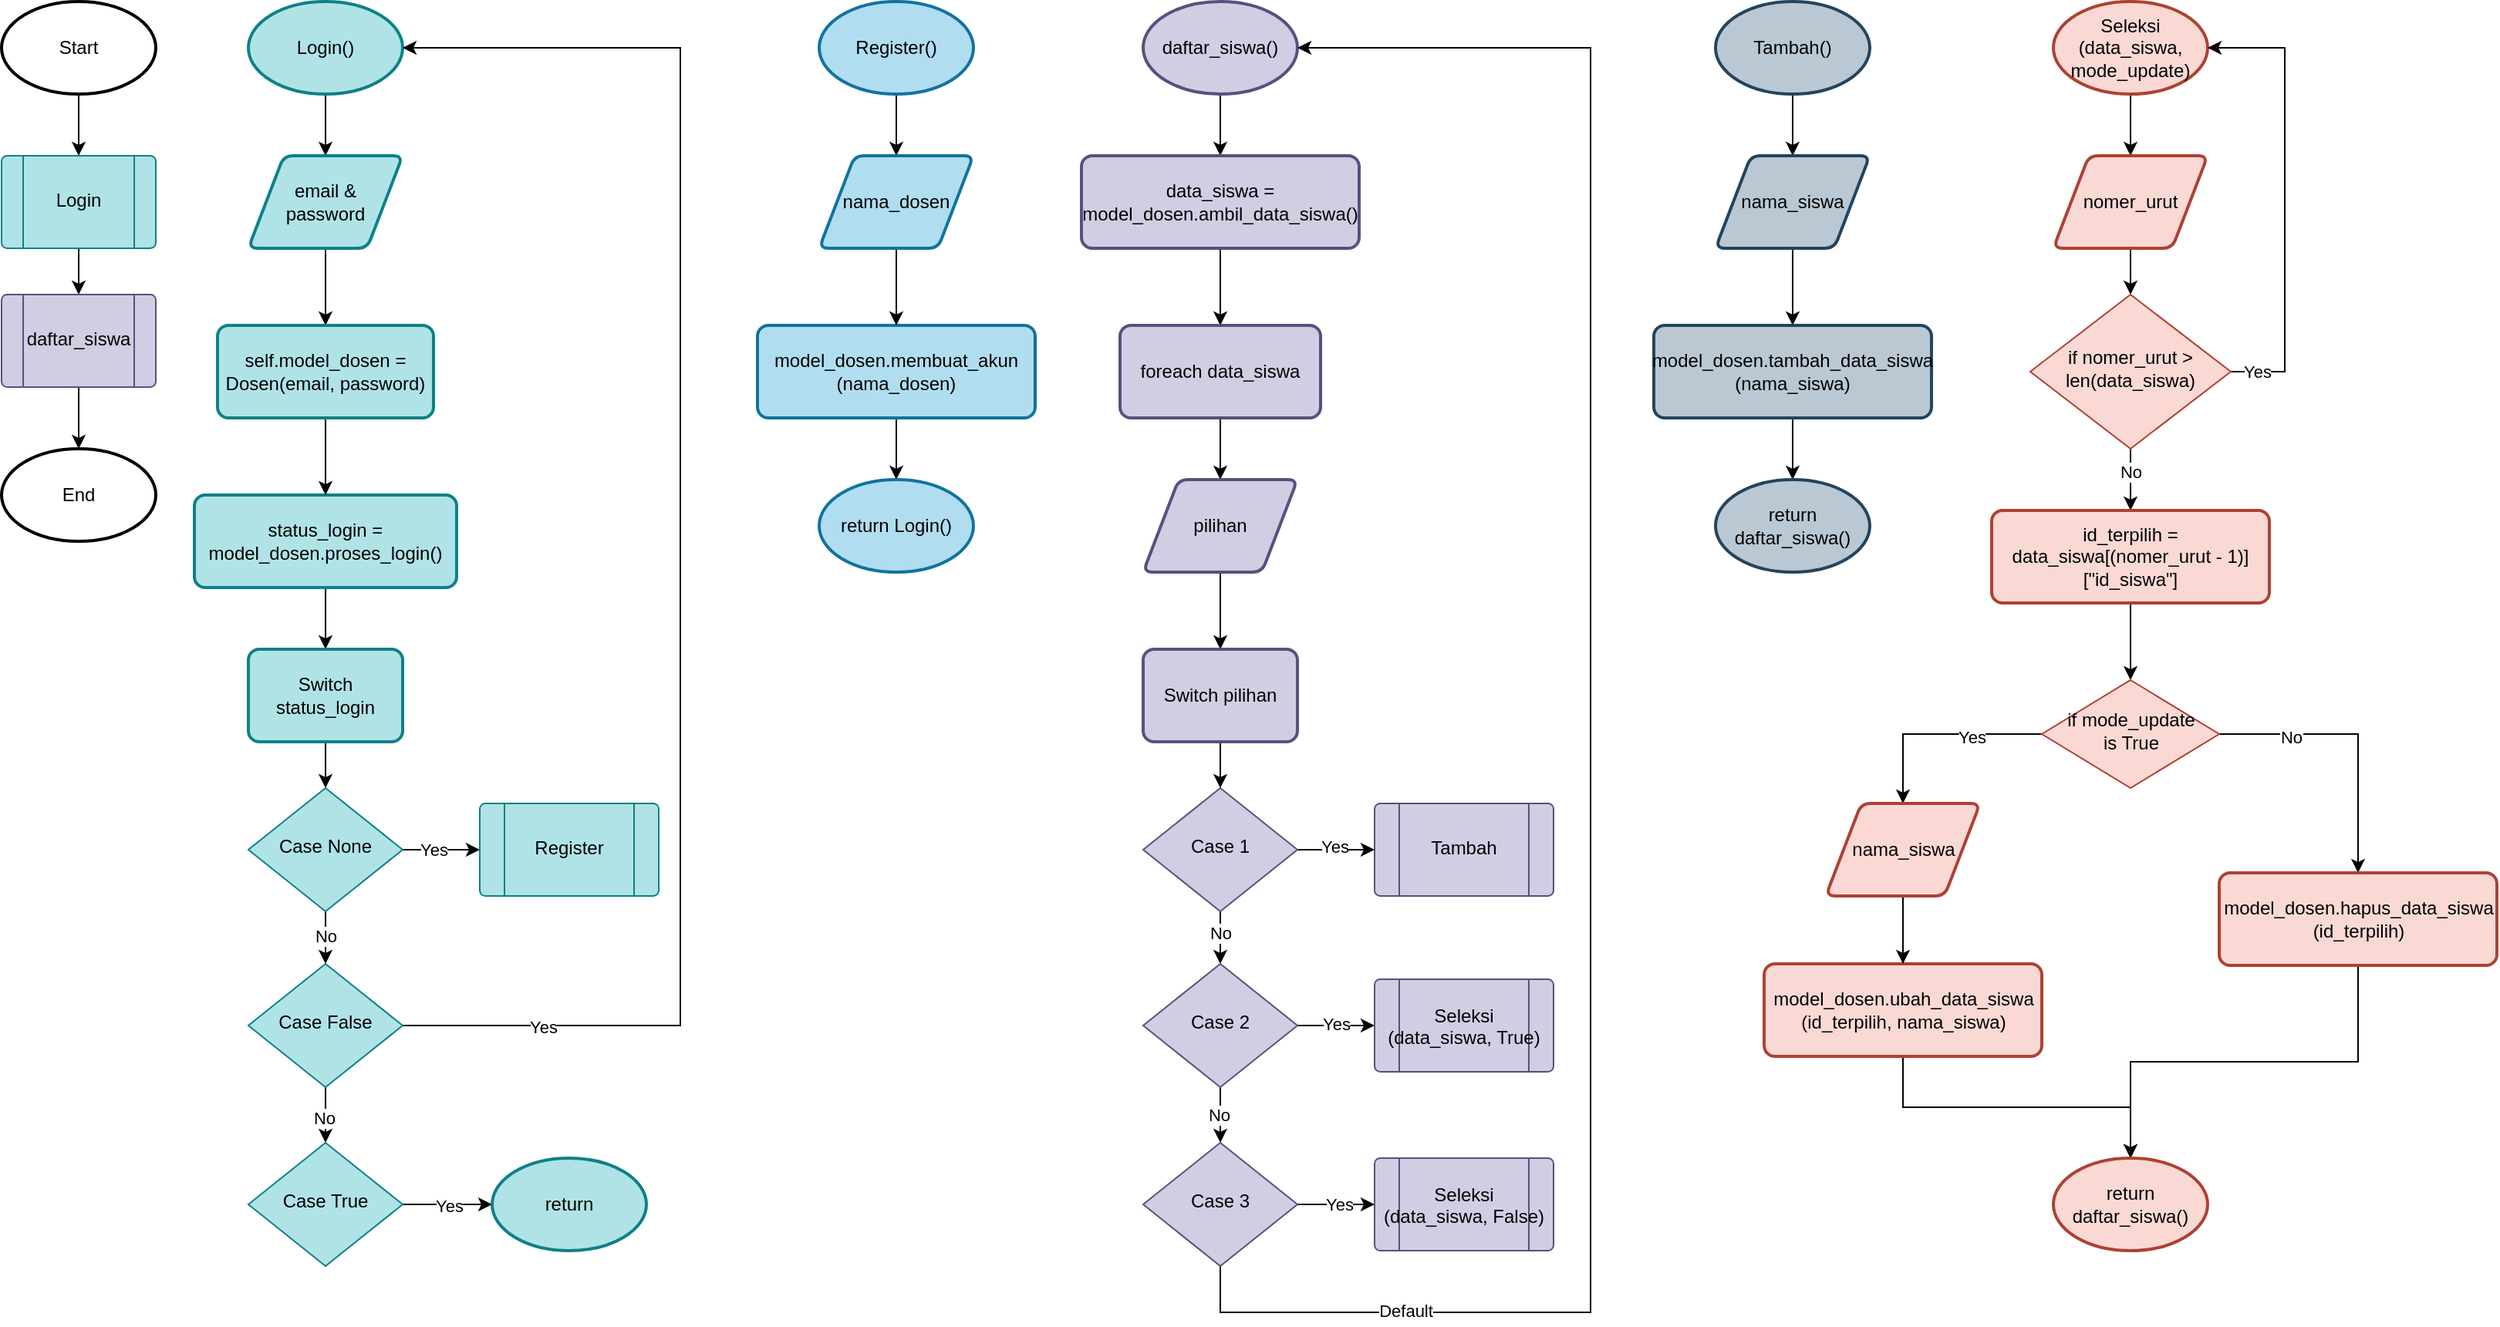 <mxfile version="24.2.7" type="device">
  <diagram id="C5RBs43oDa-KdzZeNtuy" name="Page-1">
    <mxGraphModel dx="1467" dy="898" grid="1" gridSize="10" guides="1" tooltips="1" connect="1" arrows="1" fold="1" page="1" pageScale="1" pageWidth="827" pageHeight="1169" math="0" shadow="0">
      <root>
        <mxCell id="WIyWlLk6GJQsqaUBKTNV-0" />
        <mxCell id="WIyWlLk6GJQsqaUBKTNV-1" parent="WIyWlLk6GJQsqaUBKTNV-0" />
        <mxCell id="l5p4byjVXo3E2C04ONsa-12" value="" style="edgeStyle=orthogonalEdgeStyle;rounded=0;orthogonalLoop=1;jettySize=auto;html=1;" edge="1" parent="WIyWlLk6GJQsqaUBKTNV-1" source="WIyWlLk6GJQsqaUBKTNV-6" target="l5p4byjVXo3E2C04ONsa-9">
          <mxGeometry relative="1" as="geometry" />
        </mxCell>
        <mxCell id="l5p4byjVXo3E2C04ONsa-42" value="No" style="edgeLabel;html=1;align=center;verticalAlign=middle;resizable=0;points=[];" vertex="1" connectable="0" parent="l5p4byjVXo3E2C04ONsa-12">
          <mxGeometry x="0.205" relative="1" as="geometry">
            <mxPoint as="offset" />
          </mxGeometry>
        </mxCell>
        <mxCell id="l5p4byjVXo3E2C04ONsa-21" value="" style="edgeStyle=orthogonalEdgeStyle;rounded=0;orthogonalLoop=1;jettySize=auto;html=1;" edge="1" parent="WIyWlLk6GJQsqaUBKTNV-1" source="WIyWlLk6GJQsqaUBKTNV-6" target="l5p4byjVXo3E2C04ONsa-20">
          <mxGeometry relative="1" as="geometry" />
        </mxCell>
        <mxCell id="l5p4byjVXo3E2C04ONsa-39" value="Yes" style="edgeLabel;html=1;align=center;verticalAlign=middle;resizable=0;points=[];" vertex="1" connectable="0" parent="l5p4byjVXo3E2C04ONsa-21">
          <mxGeometry x="-0.46" relative="1" as="geometry">
            <mxPoint x="6" as="offset" />
          </mxGeometry>
        </mxCell>
        <mxCell id="WIyWlLk6GJQsqaUBKTNV-6" value="Case None" style="rhombus;whiteSpace=wrap;html=1;shadow=0;fontFamily=Helvetica;fontSize=12;align=center;strokeWidth=1;spacing=6;spacingTop=-4;fillColor=#b0e3e6;strokeColor=#0e8088;" parent="WIyWlLk6GJQsqaUBKTNV-1" vertex="1">
          <mxGeometry x="180" y="530" width="100" height="80" as="geometry" />
        </mxCell>
        <mxCell id="l5p4byjVXo3E2C04ONsa-17" value="" style="edgeStyle=orthogonalEdgeStyle;rounded=0;orthogonalLoop=1;jettySize=auto;html=1;" edge="1" parent="WIyWlLk6GJQsqaUBKTNV-1" source="l5p4byjVXo3E2C04ONsa-2" target="l5p4byjVXo3E2C04ONsa-3">
          <mxGeometry relative="1" as="geometry" />
        </mxCell>
        <mxCell id="l5p4byjVXo3E2C04ONsa-2" value="Start" style="strokeWidth=2;html=1;shape=mxgraph.flowchart.start_1;whiteSpace=wrap;" vertex="1" parent="WIyWlLk6GJQsqaUBKTNV-1">
          <mxGeometry x="20" y="20" width="100" height="60" as="geometry" />
        </mxCell>
        <mxCell id="l5p4byjVXo3E2C04ONsa-37" value="" style="edgeStyle=orthogonalEdgeStyle;rounded=0;orthogonalLoop=1;jettySize=auto;html=1;" edge="1" parent="WIyWlLk6GJQsqaUBKTNV-1" source="l5p4byjVXo3E2C04ONsa-3" target="l5p4byjVXo3E2C04ONsa-36">
          <mxGeometry relative="1" as="geometry" />
        </mxCell>
        <mxCell id="l5p4byjVXo3E2C04ONsa-3" value="Login" style="verticalLabelPosition=bottom;verticalAlign=top;html=1;shape=process;whiteSpace=wrap;rounded=1;size=0.14;arcSize=6;spacingTop=-45;fillColor=#b0e3e6;strokeColor=#0e8088;" vertex="1" parent="WIyWlLk6GJQsqaUBKTNV-1">
          <mxGeometry x="20" y="120" width="100" height="60" as="geometry" />
        </mxCell>
        <mxCell id="l5p4byjVXo3E2C04ONsa-14" value="" style="edgeStyle=orthogonalEdgeStyle;rounded=0;orthogonalLoop=1;jettySize=auto;html=1;" edge="1" parent="WIyWlLk6GJQsqaUBKTNV-1" source="l5p4byjVXo3E2C04ONsa-4" target="l5p4byjVXo3E2C04ONsa-5">
          <mxGeometry relative="1" as="geometry" />
        </mxCell>
        <mxCell id="l5p4byjVXo3E2C04ONsa-4" value="Login()" style="strokeWidth=2;html=1;shape=mxgraph.flowchart.start_1;whiteSpace=wrap;fillColor=#b0e3e6;strokeColor=#0e8088;" vertex="1" parent="WIyWlLk6GJQsqaUBKTNV-1">
          <mxGeometry x="180" y="20" width="100" height="60" as="geometry" />
        </mxCell>
        <mxCell id="l5p4byjVXo3E2C04ONsa-27" value="" style="edgeStyle=orthogonalEdgeStyle;rounded=0;orthogonalLoop=1;jettySize=auto;html=1;" edge="1" parent="WIyWlLk6GJQsqaUBKTNV-1" source="l5p4byjVXo3E2C04ONsa-5" target="l5p4byjVXo3E2C04ONsa-26">
          <mxGeometry relative="1" as="geometry" />
        </mxCell>
        <mxCell id="l5p4byjVXo3E2C04ONsa-5" value="email &amp;amp;&lt;br&gt;password" style="shape=parallelogram;html=1;strokeWidth=2;perimeter=parallelogramPerimeter;whiteSpace=wrap;rounded=1;arcSize=12;size=0.23;fillColor=#b0e3e6;strokeColor=#0e8088;" vertex="1" parent="WIyWlLk6GJQsqaUBKTNV-1">
          <mxGeometry x="180" y="120" width="100" height="60" as="geometry" />
        </mxCell>
        <mxCell id="l5p4byjVXo3E2C04ONsa-16" value="" style="edgeStyle=orthogonalEdgeStyle;rounded=0;orthogonalLoop=1;jettySize=auto;html=1;" edge="1" parent="WIyWlLk6GJQsqaUBKTNV-1" source="l5p4byjVXo3E2C04ONsa-6" target="l5p4byjVXo3E2C04ONsa-7">
          <mxGeometry relative="1" as="geometry" />
        </mxCell>
        <mxCell id="l5p4byjVXo3E2C04ONsa-6" value="status_login = model_dosen.proses_login()" style="rounded=1;whiteSpace=wrap;html=1;absoluteArcSize=1;arcSize=14;strokeWidth=2;fillColor=#b0e3e6;strokeColor=#0e8088;" vertex="1" parent="WIyWlLk6GJQsqaUBKTNV-1">
          <mxGeometry x="145" y="340" width="170" height="60" as="geometry" />
        </mxCell>
        <mxCell id="l5p4byjVXo3E2C04ONsa-11" value="" style="edgeStyle=orthogonalEdgeStyle;rounded=0;orthogonalLoop=1;jettySize=auto;html=1;" edge="1" parent="WIyWlLk6GJQsqaUBKTNV-1" source="l5p4byjVXo3E2C04ONsa-7" target="WIyWlLk6GJQsqaUBKTNV-6">
          <mxGeometry relative="1" as="geometry" />
        </mxCell>
        <mxCell id="l5p4byjVXo3E2C04ONsa-7" value="Switch status_login" style="rounded=1;whiteSpace=wrap;html=1;absoluteArcSize=1;arcSize=14;strokeWidth=2;fillColor=#b0e3e6;strokeColor=#0e8088;" vertex="1" parent="WIyWlLk6GJQsqaUBKTNV-1">
          <mxGeometry x="180" y="440" width="100" height="60" as="geometry" />
        </mxCell>
        <mxCell id="l5p4byjVXo3E2C04ONsa-13" value="" style="edgeStyle=orthogonalEdgeStyle;rounded=0;orthogonalLoop=1;jettySize=auto;html=1;" edge="1" parent="WIyWlLk6GJQsqaUBKTNV-1" source="l5p4byjVXo3E2C04ONsa-9" target="l5p4byjVXo3E2C04ONsa-10">
          <mxGeometry relative="1" as="geometry" />
        </mxCell>
        <mxCell id="l5p4byjVXo3E2C04ONsa-43" value="No" style="edgeLabel;html=1;align=center;verticalAlign=middle;resizable=0;points=[];" vertex="1" connectable="0" parent="l5p4byjVXo3E2C04ONsa-13">
          <mxGeometry x="-0.106" y="-1" relative="1" as="geometry">
            <mxPoint as="offset" />
          </mxGeometry>
        </mxCell>
        <mxCell id="l5p4byjVXo3E2C04ONsa-22" style="edgeStyle=orthogonalEdgeStyle;rounded=0;orthogonalLoop=1;jettySize=auto;html=1;" edge="1" parent="WIyWlLk6GJQsqaUBKTNV-1" source="l5p4byjVXo3E2C04ONsa-9" target="l5p4byjVXo3E2C04ONsa-4">
          <mxGeometry relative="1" as="geometry">
            <Array as="points">
              <mxPoint x="460" y="684" />
              <mxPoint x="460" y="50" />
            </Array>
          </mxGeometry>
        </mxCell>
        <mxCell id="l5p4byjVXo3E2C04ONsa-40" value="Yes" style="edgeLabel;html=1;align=center;verticalAlign=middle;resizable=0;points=[];" vertex="1" connectable="0" parent="l5p4byjVXo3E2C04ONsa-22">
          <mxGeometry x="-0.817" y="-1" relative="1" as="geometry">
            <mxPoint as="offset" />
          </mxGeometry>
        </mxCell>
        <mxCell id="l5p4byjVXo3E2C04ONsa-9" value="Case False" style="rhombus;whiteSpace=wrap;html=1;shadow=0;fontFamily=Helvetica;fontSize=12;align=center;strokeWidth=1;spacing=6;spacingTop=-4;fillColor=#b0e3e6;strokeColor=#0e8088;" vertex="1" parent="WIyWlLk6GJQsqaUBKTNV-1">
          <mxGeometry x="180" y="644" width="100" height="80" as="geometry" />
        </mxCell>
        <mxCell id="l5p4byjVXo3E2C04ONsa-24" value="" style="edgeStyle=orthogonalEdgeStyle;rounded=0;orthogonalLoop=1;jettySize=auto;html=1;" edge="1" parent="WIyWlLk6GJQsqaUBKTNV-1" source="l5p4byjVXo3E2C04ONsa-10" target="l5p4byjVXo3E2C04ONsa-23">
          <mxGeometry relative="1" as="geometry" />
        </mxCell>
        <mxCell id="l5p4byjVXo3E2C04ONsa-41" value="Yes" style="edgeLabel;html=1;align=center;verticalAlign=middle;resizable=0;points=[];" vertex="1" connectable="0" parent="l5p4byjVXo3E2C04ONsa-24">
          <mxGeometry x="0.02" y="-1" relative="1" as="geometry">
            <mxPoint as="offset" />
          </mxGeometry>
        </mxCell>
        <mxCell id="l5p4byjVXo3E2C04ONsa-10" value="Case True" style="rhombus;whiteSpace=wrap;html=1;shadow=0;fontFamily=Helvetica;fontSize=12;align=center;strokeWidth=1;spacing=6;spacingTop=-4;fillColor=#b0e3e6;strokeColor=#0e8088;" vertex="1" parent="WIyWlLk6GJQsqaUBKTNV-1">
          <mxGeometry x="180" y="760" width="100" height="80" as="geometry" />
        </mxCell>
        <mxCell id="l5p4byjVXo3E2C04ONsa-18" value="End" style="strokeWidth=2;html=1;shape=mxgraph.flowchart.start_1;whiteSpace=wrap;" vertex="1" parent="WIyWlLk6GJQsqaUBKTNV-1">
          <mxGeometry x="20" y="310" width="100" height="60" as="geometry" />
        </mxCell>
        <mxCell id="l5p4byjVXo3E2C04ONsa-20" value="Register" style="verticalLabelPosition=bottom;verticalAlign=top;html=1;shape=process;whiteSpace=wrap;rounded=1;size=0.14;arcSize=6;spacingTop=-45;fillColor=#b0e3e6;strokeColor=#0e8088;" vertex="1" parent="WIyWlLk6GJQsqaUBKTNV-1">
          <mxGeometry x="330" y="540" width="116" height="60" as="geometry" />
        </mxCell>
        <mxCell id="l5p4byjVXo3E2C04ONsa-23" value="return" style="strokeWidth=2;html=1;shape=mxgraph.flowchart.start_1;whiteSpace=wrap;fillColor=#b0e3e6;strokeColor=#0e8088;" vertex="1" parent="WIyWlLk6GJQsqaUBKTNV-1">
          <mxGeometry x="338" y="770" width="100" height="60" as="geometry" />
        </mxCell>
        <mxCell id="l5p4byjVXo3E2C04ONsa-32" value="" style="edgeStyle=orthogonalEdgeStyle;rounded=0;orthogonalLoop=1;jettySize=auto;html=1;" edge="1" parent="WIyWlLk6GJQsqaUBKTNV-1" source="l5p4byjVXo3E2C04ONsa-25" target="l5p4byjVXo3E2C04ONsa-31">
          <mxGeometry relative="1" as="geometry" />
        </mxCell>
        <mxCell id="l5p4byjVXo3E2C04ONsa-25" value="Register()" style="strokeWidth=2;html=1;shape=mxgraph.flowchart.start_1;whiteSpace=wrap;fillColor=#b1ddf0;strokeColor=#10739e;" vertex="1" parent="WIyWlLk6GJQsqaUBKTNV-1">
          <mxGeometry x="550" y="20" width="100" height="60" as="geometry" />
        </mxCell>
        <mxCell id="l5p4byjVXo3E2C04ONsa-29" value="" style="edgeStyle=orthogonalEdgeStyle;rounded=0;orthogonalLoop=1;jettySize=auto;html=1;" edge="1" parent="WIyWlLk6GJQsqaUBKTNV-1" source="l5p4byjVXo3E2C04ONsa-26" target="l5p4byjVXo3E2C04ONsa-6">
          <mxGeometry relative="1" as="geometry" />
        </mxCell>
        <mxCell id="l5p4byjVXo3E2C04ONsa-26" value="self.model_dosen = Dosen(email, password)" style="rounded=1;whiteSpace=wrap;html=1;absoluteArcSize=1;arcSize=14;strokeWidth=2;fillColor=#b0e3e6;strokeColor=#0e8088;" vertex="1" parent="WIyWlLk6GJQsqaUBKTNV-1">
          <mxGeometry x="160" y="230" width="140" height="60" as="geometry" />
        </mxCell>
        <mxCell id="l5p4byjVXo3E2C04ONsa-35" value="" style="edgeStyle=orthogonalEdgeStyle;rounded=0;orthogonalLoop=1;jettySize=auto;html=1;" edge="1" parent="WIyWlLk6GJQsqaUBKTNV-1" source="l5p4byjVXo3E2C04ONsa-30" target="l5p4byjVXo3E2C04ONsa-34">
          <mxGeometry relative="1" as="geometry" />
        </mxCell>
        <mxCell id="l5p4byjVXo3E2C04ONsa-30" value="model_dosen.membuat_akun&lt;div&gt;(nama_dosen)&lt;/div&gt;" style="rounded=1;whiteSpace=wrap;html=1;absoluteArcSize=1;arcSize=14;strokeWidth=2;fillColor=#b1ddf0;strokeColor=#10739e;" vertex="1" parent="WIyWlLk6GJQsqaUBKTNV-1">
          <mxGeometry x="510" y="230" width="180" height="60" as="geometry" />
        </mxCell>
        <mxCell id="l5p4byjVXo3E2C04ONsa-33" value="" style="edgeStyle=orthogonalEdgeStyle;rounded=0;orthogonalLoop=1;jettySize=auto;html=1;" edge="1" parent="WIyWlLk6GJQsqaUBKTNV-1" source="l5p4byjVXo3E2C04ONsa-31" target="l5p4byjVXo3E2C04ONsa-30">
          <mxGeometry relative="1" as="geometry" />
        </mxCell>
        <mxCell id="l5p4byjVXo3E2C04ONsa-31" value="nama_dosen" style="shape=parallelogram;html=1;strokeWidth=2;perimeter=parallelogramPerimeter;whiteSpace=wrap;rounded=1;arcSize=12;size=0.23;fillColor=#b1ddf0;strokeColor=#10739e;" vertex="1" parent="WIyWlLk6GJQsqaUBKTNV-1">
          <mxGeometry x="550" y="120" width="100" height="60" as="geometry" />
        </mxCell>
        <mxCell id="l5p4byjVXo3E2C04ONsa-34" value="return Login()" style="strokeWidth=2;html=1;shape=mxgraph.flowchart.start_1;whiteSpace=wrap;fillColor=#b1ddf0;strokeColor=#10739e;" vertex="1" parent="WIyWlLk6GJQsqaUBKTNV-1">
          <mxGeometry x="550" y="330" width="100" height="60" as="geometry" />
        </mxCell>
        <mxCell id="l5p4byjVXo3E2C04ONsa-74" value="" style="edgeStyle=orthogonalEdgeStyle;rounded=0;orthogonalLoop=1;jettySize=auto;html=1;" edge="1" parent="WIyWlLk6GJQsqaUBKTNV-1" source="l5p4byjVXo3E2C04ONsa-36" target="l5p4byjVXo3E2C04ONsa-18">
          <mxGeometry relative="1" as="geometry" />
        </mxCell>
        <mxCell id="l5p4byjVXo3E2C04ONsa-36" value="daftar_siswa" style="verticalLabelPosition=bottom;verticalAlign=top;html=1;shape=process;whiteSpace=wrap;rounded=1;size=0.14;arcSize=6;spacingTop=-45;fillColor=#d0cee2;strokeColor=#56517e;" vertex="1" parent="WIyWlLk6GJQsqaUBKTNV-1">
          <mxGeometry x="20" y="210" width="100" height="60" as="geometry" />
        </mxCell>
        <mxCell id="l5p4byjVXo3E2C04ONsa-65" value="" style="edgeStyle=orthogonalEdgeStyle;rounded=0;orthogonalLoop=1;jettySize=auto;html=1;" edge="1" parent="WIyWlLk6GJQsqaUBKTNV-1" source="l5p4byjVXo3E2C04ONsa-44" target="l5p4byjVXo3E2C04ONsa-45">
          <mxGeometry relative="1" as="geometry" />
        </mxCell>
        <mxCell id="l5p4byjVXo3E2C04ONsa-44" value="daftar_siswa()" style="strokeWidth=2;html=1;shape=mxgraph.flowchart.start_1;whiteSpace=wrap;fillColor=#d0cee2;strokeColor=#56517e;" vertex="1" parent="WIyWlLk6GJQsqaUBKTNV-1">
          <mxGeometry x="760" y="20" width="100" height="60" as="geometry" />
        </mxCell>
        <mxCell id="l5p4byjVXo3E2C04ONsa-66" value="" style="edgeStyle=orthogonalEdgeStyle;rounded=0;orthogonalLoop=1;jettySize=auto;html=1;" edge="1" parent="WIyWlLk6GJQsqaUBKTNV-1" source="l5p4byjVXo3E2C04ONsa-45" target="l5p4byjVXo3E2C04ONsa-46">
          <mxGeometry relative="1" as="geometry" />
        </mxCell>
        <mxCell id="l5p4byjVXo3E2C04ONsa-45" value="data_siswa = model_dosen.ambil_data_siswa()" style="rounded=1;whiteSpace=wrap;html=1;absoluteArcSize=1;arcSize=14;strokeWidth=2;fillColor=#d0cee2;strokeColor=#56517e;" vertex="1" parent="WIyWlLk6GJQsqaUBKTNV-1">
          <mxGeometry x="720" y="120" width="180" height="60" as="geometry" />
        </mxCell>
        <mxCell id="l5p4byjVXo3E2C04ONsa-67" value="" style="edgeStyle=orthogonalEdgeStyle;rounded=0;orthogonalLoop=1;jettySize=auto;html=1;" edge="1" parent="WIyWlLk6GJQsqaUBKTNV-1" source="l5p4byjVXo3E2C04ONsa-46" target="l5p4byjVXo3E2C04ONsa-47">
          <mxGeometry relative="1" as="geometry" />
        </mxCell>
        <mxCell id="l5p4byjVXo3E2C04ONsa-46" value="foreach data_siswa" style="rounded=1;whiteSpace=wrap;html=1;absoluteArcSize=1;arcSize=14;strokeWidth=2;fillColor=#d0cee2;strokeColor=#56517e;" vertex="1" parent="WIyWlLk6GJQsqaUBKTNV-1">
          <mxGeometry x="745" y="230" width="130" height="60" as="geometry" />
        </mxCell>
        <mxCell id="l5p4byjVXo3E2C04ONsa-68" value="" style="edgeStyle=orthogonalEdgeStyle;rounded=0;orthogonalLoop=1;jettySize=auto;html=1;" edge="1" parent="WIyWlLk6GJQsqaUBKTNV-1" source="l5p4byjVXo3E2C04ONsa-47" target="l5p4byjVXo3E2C04ONsa-49">
          <mxGeometry relative="1" as="geometry" />
        </mxCell>
        <mxCell id="l5p4byjVXo3E2C04ONsa-47" value="pilihan" style="shape=parallelogram;html=1;strokeWidth=2;perimeter=parallelogramPerimeter;whiteSpace=wrap;rounded=1;arcSize=12;size=0.23;fillColor=#d0cee2;strokeColor=#56517e;" vertex="1" parent="WIyWlLk6GJQsqaUBKTNV-1">
          <mxGeometry x="760" y="330" width="100" height="60" as="geometry" />
        </mxCell>
        <mxCell id="l5p4byjVXo3E2C04ONsa-61" value="" style="edgeStyle=orthogonalEdgeStyle;rounded=0;orthogonalLoop=1;jettySize=auto;html=1;" edge="1" parent="WIyWlLk6GJQsqaUBKTNV-1" source="l5p4byjVXo3E2C04ONsa-48" target="l5p4byjVXo3E2C04ONsa-53">
          <mxGeometry relative="1" as="geometry" />
        </mxCell>
        <mxCell id="l5p4byjVXo3E2C04ONsa-62" value="Yes" style="edgeLabel;html=1;align=center;verticalAlign=middle;resizable=0;points=[];" vertex="1" connectable="0" parent="l5p4byjVXo3E2C04ONsa-61">
          <mxGeometry x="-0.046" y="2" relative="1" as="geometry">
            <mxPoint as="offset" />
          </mxGeometry>
        </mxCell>
        <mxCell id="l5p4byjVXo3E2C04ONsa-70" value="" style="edgeStyle=orthogonalEdgeStyle;rounded=0;orthogonalLoop=1;jettySize=auto;html=1;" edge="1" parent="WIyWlLk6GJQsqaUBKTNV-1" source="l5p4byjVXo3E2C04ONsa-48" target="l5p4byjVXo3E2C04ONsa-50">
          <mxGeometry relative="1" as="geometry" />
        </mxCell>
        <mxCell id="l5p4byjVXo3E2C04ONsa-72" value="No" style="edgeLabel;html=1;align=center;verticalAlign=middle;resizable=0;points=[];" vertex="1" connectable="0" parent="l5p4byjVXo3E2C04ONsa-70">
          <mxGeometry x="0.13" relative="1" as="geometry">
            <mxPoint as="offset" />
          </mxGeometry>
        </mxCell>
        <mxCell id="l5p4byjVXo3E2C04ONsa-48" value="Case 1" style="rhombus;whiteSpace=wrap;html=1;shadow=0;fontFamily=Helvetica;fontSize=12;align=center;strokeWidth=1;spacing=6;spacingTop=-4;fillColor=#d0cee2;strokeColor=#56517e;" vertex="1" parent="WIyWlLk6GJQsqaUBKTNV-1">
          <mxGeometry x="760" y="530" width="100" height="80" as="geometry" />
        </mxCell>
        <mxCell id="l5p4byjVXo3E2C04ONsa-69" value="" style="edgeStyle=orthogonalEdgeStyle;rounded=0;orthogonalLoop=1;jettySize=auto;html=1;" edge="1" parent="WIyWlLk6GJQsqaUBKTNV-1" source="l5p4byjVXo3E2C04ONsa-49" target="l5p4byjVXo3E2C04ONsa-48">
          <mxGeometry relative="1" as="geometry" />
        </mxCell>
        <mxCell id="l5p4byjVXo3E2C04ONsa-49" value="Switch pilihan" style="rounded=1;whiteSpace=wrap;html=1;absoluteArcSize=1;arcSize=14;strokeWidth=2;fillColor=#d0cee2;strokeColor=#56517e;" vertex="1" parent="WIyWlLk6GJQsqaUBKTNV-1">
          <mxGeometry x="760" y="440" width="100" height="60" as="geometry" />
        </mxCell>
        <mxCell id="l5p4byjVXo3E2C04ONsa-60" value="" style="edgeStyle=orthogonalEdgeStyle;rounded=0;orthogonalLoop=1;jettySize=auto;html=1;" edge="1" parent="WIyWlLk6GJQsqaUBKTNV-1" source="l5p4byjVXo3E2C04ONsa-50" target="l5p4byjVXo3E2C04ONsa-54">
          <mxGeometry relative="1" as="geometry" />
        </mxCell>
        <mxCell id="l5p4byjVXo3E2C04ONsa-63" value="Yes" style="edgeLabel;html=1;align=center;verticalAlign=middle;resizable=0;points=[];" vertex="1" connectable="0" parent="l5p4byjVXo3E2C04ONsa-60">
          <mxGeometry x="-0.008" y="1" relative="1" as="geometry">
            <mxPoint as="offset" />
          </mxGeometry>
        </mxCell>
        <mxCell id="l5p4byjVXo3E2C04ONsa-71" value="" style="edgeStyle=orthogonalEdgeStyle;rounded=0;orthogonalLoop=1;jettySize=auto;html=1;" edge="1" parent="WIyWlLk6GJQsqaUBKTNV-1" source="l5p4byjVXo3E2C04ONsa-50" target="l5p4byjVXo3E2C04ONsa-51">
          <mxGeometry relative="1" as="geometry" />
        </mxCell>
        <mxCell id="l5p4byjVXo3E2C04ONsa-73" value="No" style="edgeLabel;html=1;align=center;verticalAlign=middle;resizable=0;points=[];" vertex="1" connectable="0" parent="l5p4byjVXo3E2C04ONsa-71">
          <mxGeometry x="0.013" y="1" relative="1" as="geometry">
            <mxPoint as="offset" />
          </mxGeometry>
        </mxCell>
        <mxCell id="l5p4byjVXo3E2C04ONsa-50" value="Case 2" style="rhombus;whiteSpace=wrap;html=1;shadow=0;fontFamily=Helvetica;fontSize=12;align=center;strokeWidth=1;spacing=6;spacingTop=-4;fillColor=#d0cee2;strokeColor=#56517e;" vertex="1" parent="WIyWlLk6GJQsqaUBKTNV-1">
          <mxGeometry x="760" y="644" width="100" height="80" as="geometry" />
        </mxCell>
        <mxCell id="l5p4byjVXo3E2C04ONsa-57" style="edgeStyle=orthogonalEdgeStyle;rounded=0;orthogonalLoop=1;jettySize=auto;html=1;exitX=0.5;exitY=1;exitDx=0;exitDy=0;" edge="1" parent="WIyWlLk6GJQsqaUBKTNV-1" source="l5p4byjVXo3E2C04ONsa-51" target="l5p4byjVXo3E2C04ONsa-44">
          <mxGeometry relative="1" as="geometry">
            <Array as="points">
              <mxPoint x="810" y="870" />
              <mxPoint x="1050" y="870" />
              <mxPoint x="1050" y="50" />
            </Array>
          </mxGeometry>
        </mxCell>
        <mxCell id="l5p4byjVXo3E2C04ONsa-58" value="Default" style="edgeLabel;html=1;align=center;verticalAlign=middle;resizable=0;points=[];" vertex="1" connectable="0" parent="l5p4byjVXo3E2C04ONsa-57">
          <mxGeometry x="-0.766" y="1" relative="1" as="geometry">
            <mxPoint as="offset" />
          </mxGeometry>
        </mxCell>
        <mxCell id="l5p4byjVXo3E2C04ONsa-59" value="" style="edgeStyle=orthogonalEdgeStyle;rounded=0;orthogonalLoop=1;jettySize=auto;html=1;" edge="1" parent="WIyWlLk6GJQsqaUBKTNV-1" source="l5p4byjVXo3E2C04ONsa-51" target="l5p4byjVXo3E2C04ONsa-55">
          <mxGeometry relative="1" as="geometry" />
        </mxCell>
        <mxCell id="l5p4byjVXo3E2C04ONsa-64" value="Yes" style="edgeLabel;html=1;align=center;verticalAlign=middle;resizable=0;points=[];" vertex="1" connectable="0" parent="l5p4byjVXo3E2C04ONsa-59">
          <mxGeometry x="0.05" relative="1" as="geometry">
            <mxPoint as="offset" />
          </mxGeometry>
        </mxCell>
        <mxCell id="l5p4byjVXo3E2C04ONsa-51" value="Case 3" style="rhombus;whiteSpace=wrap;html=1;shadow=0;fontFamily=Helvetica;fontSize=12;align=center;strokeWidth=1;spacing=6;spacingTop=-4;fillColor=#d0cee2;strokeColor=#56517e;" vertex="1" parent="WIyWlLk6GJQsqaUBKTNV-1">
          <mxGeometry x="760" y="760" width="100" height="80" as="geometry" />
        </mxCell>
        <mxCell id="l5p4byjVXo3E2C04ONsa-53" value="Tambah" style="verticalLabelPosition=bottom;verticalAlign=top;html=1;shape=process;whiteSpace=wrap;rounded=1;size=0.14;arcSize=6;spacingTop=-45;fillColor=#d0cee2;strokeColor=#56517e;" vertex="1" parent="WIyWlLk6GJQsqaUBKTNV-1">
          <mxGeometry x="910" y="540" width="116" height="60" as="geometry" />
        </mxCell>
        <mxCell id="l5p4byjVXo3E2C04ONsa-54" value="Seleksi&lt;div&gt;(data_siswa, True)&lt;/div&gt;" style="verticalLabelPosition=bottom;verticalAlign=top;html=1;shape=process;whiteSpace=wrap;rounded=1;size=0.14;arcSize=6;spacingTop=-50;fillColor=#d0cee2;strokeColor=#56517e;" vertex="1" parent="WIyWlLk6GJQsqaUBKTNV-1">
          <mxGeometry x="910" y="654" width="116" height="60" as="geometry" />
        </mxCell>
        <mxCell id="l5p4byjVXo3E2C04ONsa-55" value="Seleksi&lt;div&gt;(data_siswa, False)&lt;/div&gt;" style="verticalLabelPosition=bottom;verticalAlign=top;html=1;shape=process;whiteSpace=wrap;rounded=1;size=0.14;arcSize=6;spacingTop=-50;fillColor=#d0cee2;strokeColor=#56517e;" vertex="1" parent="WIyWlLk6GJQsqaUBKTNV-1">
          <mxGeometry x="910" y="770" width="116" height="60" as="geometry" />
        </mxCell>
        <mxCell id="l5p4byjVXo3E2C04ONsa-78" value="" style="edgeStyle=orthogonalEdgeStyle;rounded=0;orthogonalLoop=1;jettySize=auto;html=1;" edge="1" parent="WIyWlLk6GJQsqaUBKTNV-1" source="l5p4byjVXo3E2C04ONsa-75" target="l5p4byjVXo3E2C04ONsa-76">
          <mxGeometry relative="1" as="geometry" />
        </mxCell>
        <mxCell id="l5p4byjVXo3E2C04ONsa-75" value="Tambah()" style="strokeWidth=2;html=1;shape=mxgraph.flowchart.start_1;whiteSpace=wrap;fillColor=#bac8d3;strokeColor=#23445d;" vertex="1" parent="WIyWlLk6GJQsqaUBKTNV-1">
          <mxGeometry x="1131" y="20" width="100" height="60" as="geometry" />
        </mxCell>
        <mxCell id="l5p4byjVXo3E2C04ONsa-79" value="" style="edgeStyle=orthogonalEdgeStyle;rounded=0;orthogonalLoop=1;jettySize=auto;html=1;" edge="1" parent="WIyWlLk6GJQsqaUBKTNV-1" source="l5p4byjVXo3E2C04ONsa-76" target="l5p4byjVXo3E2C04ONsa-77">
          <mxGeometry relative="1" as="geometry" />
        </mxCell>
        <mxCell id="l5p4byjVXo3E2C04ONsa-76" value="nama_siswa" style="shape=parallelogram;html=1;strokeWidth=2;perimeter=parallelogramPerimeter;whiteSpace=wrap;rounded=1;arcSize=12;size=0.23;fillColor=#bac8d3;strokeColor=#23445d;" vertex="1" parent="WIyWlLk6GJQsqaUBKTNV-1">
          <mxGeometry x="1131" y="120" width="100" height="60" as="geometry" />
        </mxCell>
        <mxCell id="l5p4byjVXo3E2C04ONsa-81" value="" style="edgeStyle=orthogonalEdgeStyle;rounded=0;orthogonalLoop=1;jettySize=auto;html=1;" edge="1" parent="WIyWlLk6GJQsqaUBKTNV-1" source="l5p4byjVXo3E2C04ONsa-77" target="l5p4byjVXo3E2C04ONsa-80">
          <mxGeometry relative="1" as="geometry" />
        </mxCell>
        <mxCell id="l5p4byjVXo3E2C04ONsa-77" value="model_dosen.tambah_data_siswa&lt;div&gt;(nama_siswa)&lt;/div&gt;" style="rounded=1;whiteSpace=wrap;html=1;absoluteArcSize=1;arcSize=14;strokeWidth=2;fillColor=#bac8d3;strokeColor=#23445d;" vertex="1" parent="WIyWlLk6GJQsqaUBKTNV-1">
          <mxGeometry x="1091" y="230" width="180" height="60" as="geometry" />
        </mxCell>
        <mxCell id="l5p4byjVXo3E2C04ONsa-80" value="return daftar_siswa()" style="strokeWidth=2;html=1;shape=mxgraph.flowchart.start_1;whiteSpace=wrap;fillColor=#bac8d3;strokeColor=#23445d;" vertex="1" parent="WIyWlLk6GJQsqaUBKTNV-1">
          <mxGeometry x="1131" y="330" width="100" height="60" as="geometry" />
        </mxCell>
        <mxCell id="l5p4byjVXo3E2C04ONsa-87" value="" style="edgeStyle=orthogonalEdgeStyle;rounded=0;orthogonalLoop=1;jettySize=auto;html=1;" edge="1" parent="WIyWlLk6GJQsqaUBKTNV-1" source="l5p4byjVXo3E2C04ONsa-82" target="l5p4byjVXo3E2C04ONsa-83">
          <mxGeometry relative="1" as="geometry" />
        </mxCell>
        <mxCell id="l5p4byjVXo3E2C04ONsa-82" value="Seleksi&lt;div&gt;(data_siswa, mode_update)&lt;/div&gt;" style="strokeWidth=2;html=1;shape=mxgraph.flowchart.start_1;whiteSpace=wrap;fillColor=#fad9d5;strokeColor=#ae4132;" vertex="1" parent="WIyWlLk6GJQsqaUBKTNV-1">
          <mxGeometry x="1350" y="20" width="100" height="60" as="geometry" />
        </mxCell>
        <mxCell id="l5p4byjVXo3E2C04ONsa-88" value="" style="edgeStyle=orthogonalEdgeStyle;rounded=0;orthogonalLoop=1;jettySize=auto;html=1;" edge="1" parent="WIyWlLk6GJQsqaUBKTNV-1" source="l5p4byjVXo3E2C04ONsa-83" target="l5p4byjVXo3E2C04ONsa-85">
          <mxGeometry relative="1" as="geometry" />
        </mxCell>
        <mxCell id="l5p4byjVXo3E2C04ONsa-83" value="nomer_urut" style="shape=parallelogram;html=1;strokeWidth=2;perimeter=parallelogramPerimeter;whiteSpace=wrap;rounded=1;arcSize=12;size=0.23;fillColor=#fad9d5;strokeColor=#ae4132;" vertex="1" parent="WIyWlLk6GJQsqaUBKTNV-1">
          <mxGeometry x="1350" y="120" width="100" height="60" as="geometry" />
        </mxCell>
        <mxCell id="l5p4byjVXo3E2C04ONsa-89" style="edgeStyle=orthogonalEdgeStyle;rounded=0;orthogonalLoop=1;jettySize=auto;html=1;exitX=1;exitY=0.5;exitDx=0;exitDy=0;" edge="1" parent="WIyWlLk6GJQsqaUBKTNV-1" source="l5p4byjVXo3E2C04ONsa-85" target="l5p4byjVXo3E2C04ONsa-82">
          <mxGeometry relative="1" as="geometry">
            <Array as="points">
              <mxPoint x="1500" y="260" />
              <mxPoint x="1500" y="50" />
            </Array>
          </mxGeometry>
        </mxCell>
        <mxCell id="l5p4byjVXo3E2C04ONsa-90" value="Yes" style="edgeLabel;html=1;align=center;verticalAlign=middle;resizable=0;points=[];" vertex="1" connectable="0" parent="l5p4byjVXo3E2C04ONsa-89">
          <mxGeometry x="-0.887" relative="1" as="geometry">
            <mxPoint as="offset" />
          </mxGeometry>
        </mxCell>
        <mxCell id="l5p4byjVXo3E2C04ONsa-92" value="" style="edgeStyle=orthogonalEdgeStyle;rounded=0;orthogonalLoop=1;jettySize=auto;html=1;" edge="1" parent="WIyWlLk6GJQsqaUBKTNV-1" source="l5p4byjVXo3E2C04ONsa-85" target="l5p4byjVXo3E2C04ONsa-91">
          <mxGeometry relative="1" as="geometry" />
        </mxCell>
        <mxCell id="l5p4byjVXo3E2C04ONsa-104" value="No" style="edgeLabel;html=1;align=center;verticalAlign=middle;resizable=0;points=[];" vertex="1" connectable="0" parent="l5p4byjVXo3E2C04ONsa-92">
          <mxGeometry x="-0.242" relative="1" as="geometry">
            <mxPoint as="offset" />
          </mxGeometry>
        </mxCell>
        <mxCell id="l5p4byjVXo3E2C04ONsa-85" value="if nomer_urut &amp;gt; len(data_siswa)" style="rhombus;whiteSpace=wrap;html=1;shadow=0;fontFamily=Helvetica;fontSize=12;align=center;strokeWidth=1;spacing=6;spacingTop=-4;fillColor=#fad9d5;strokeColor=#ae4132;" vertex="1" parent="WIyWlLk6GJQsqaUBKTNV-1">
          <mxGeometry x="1335" y="210" width="130" height="100" as="geometry" />
        </mxCell>
        <mxCell id="l5p4byjVXo3E2C04ONsa-94" value="" style="edgeStyle=orthogonalEdgeStyle;rounded=0;orthogonalLoop=1;jettySize=auto;html=1;" edge="1" parent="WIyWlLk6GJQsqaUBKTNV-1" source="l5p4byjVXo3E2C04ONsa-91" target="l5p4byjVXo3E2C04ONsa-93">
          <mxGeometry relative="1" as="geometry" />
        </mxCell>
        <mxCell id="l5p4byjVXo3E2C04ONsa-91" value="id_terpilih = data_siswa[(nomer_urut - 1)][&quot;id_siswa&quot;]" style="rounded=1;whiteSpace=wrap;html=1;absoluteArcSize=1;arcSize=14;strokeWidth=2;fillColor=#fad9d5;strokeColor=#ae4132;" vertex="1" parent="WIyWlLk6GJQsqaUBKTNV-1">
          <mxGeometry x="1310" y="350" width="180" height="60" as="geometry" />
        </mxCell>
        <mxCell id="l5p4byjVXo3E2C04ONsa-97" style="edgeStyle=orthogonalEdgeStyle;rounded=0;orthogonalLoop=1;jettySize=auto;html=1;exitX=0;exitY=0.5;exitDx=0;exitDy=0;" edge="1" parent="WIyWlLk6GJQsqaUBKTNV-1" source="l5p4byjVXo3E2C04ONsa-93" target="l5p4byjVXo3E2C04ONsa-96">
          <mxGeometry relative="1" as="geometry" />
        </mxCell>
        <mxCell id="l5p4byjVXo3E2C04ONsa-105" value="Yes" style="edgeLabel;html=1;align=center;verticalAlign=middle;resizable=0;points=[];" vertex="1" connectable="0" parent="l5p4byjVXo3E2C04ONsa-97">
          <mxGeometry x="-0.328" y="2" relative="1" as="geometry">
            <mxPoint as="offset" />
          </mxGeometry>
        </mxCell>
        <mxCell id="l5p4byjVXo3E2C04ONsa-100" style="edgeStyle=orthogonalEdgeStyle;rounded=0;orthogonalLoop=1;jettySize=auto;html=1;exitX=1;exitY=0.5;exitDx=0;exitDy=0;" edge="1" parent="WIyWlLk6GJQsqaUBKTNV-1" source="l5p4byjVXo3E2C04ONsa-93" target="l5p4byjVXo3E2C04ONsa-99">
          <mxGeometry relative="1" as="geometry" />
        </mxCell>
        <mxCell id="l5p4byjVXo3E2C04ONsa-106" value="No" style="edgeLabel;html=1;align=center;verticalAlign=middle;resizable=0;points=[];" vertex="1" connectable="0" parent="l5p4byjVXo3E2C04ONsa-100">
          <mxGeometry x="-0.491" y="-2" relative="1" as="geometry">
            <mxPoint as="offset" />
          </mxGeometry>
        </mxCell>
        <mxCell id="l5p4byjVXo3E2C04ONsa-93" value="if mode_update&lt;div&gt;is True&lt;/div&gt;" style="rhombus;whiteSpace=wrap;html=1;shadow=0;fontFamily=Helvetica;fontSize=12;align=center;strokeWidth=1;spacing=6;spacingTop=-4;fillColor=#fad9d5;strokeColor=#ae4132;" vertex="1" parent="WIyWlLk6GJQsqaUBKTNV-1">
          <mxGeometry x="1342.5" y="460" width="115" height="70" as="geometry" />
        </mxCell>
        <mxCell id="l5p4byjVXo3E2C04ONsa-102" style="edgeStyle=orthogonalEdgeStyle;rounded=0;orthogonalLoop=1;jettySize=auto;html=1;exitX=0.5;exitY=1;exitDx=0;exitDy=0;" edge="1" parent="WIyWlLk6GJQsqaUBKTNV-1" source="l5p4byjVXo3E2C04ONsa-95" target="l5p4byjVXo3E2C04ONsa-101">
          <mxGeometry relative="1" as="geometry" />
        </mxCell>
        <mxCell id="l5p4byjVXo3E2C04ONsa-95" value="model_dosen.ubah_data_siswa&lt;div&gt;(id_terpilih, nama_siswa)&lt;/div&gt;" style="rounded=1;whiteSpace=wrap;html=1;absoluteArcSize=1;arcSize=14;strokeWidth=2;fillColor=#fad9d5;strokeColor=#ae4132;" vertex="1" parent="WIyWlLk6GJQsqaUBKTNV-1">
          <mxGeometry x="1162.5" y="644" width="180" height="60" as="geometry" />
        </mxCell>
        <mxCell id="l5p4byjVXo3E2C04ONsa-98" value="" style="edgeStyle=orthogonalEdgeStyle;rounded=0;orthogonalLoop=1;jettySize=auto;html=1;" edge="1" parent="WIyWlLk6GJQsqaUBKTNV-1" source="l5p4byjVXo3E2C04ONsa-96" target="l5p4byjVXo3E2C04ONsa-95">
          <mxGeometry relative="1" as="geometry" />
        </mxCell>
        <mxCell id="l5p4byjVXo3E2C04ONsa-96" value="nama_siswa" style="shape=parallelogram;html=1;strokeWidth=2;perimeter=parallelogramPerimeter;whiteSpace=wrap;rounded=1;arcSize=12;size=0.23;fillColor=#fad9d5;strokeColor=#ae4132;" vertex="1" parent="WIyWlLk6GJQsqaUBKTNV-1">
          <mxGeometry x="1202.5" y="540" width="100" height="60" as="geometry" />
        </mxCell>
        <mxCell id="l5p4byjVXo3E2C04ONsa-103" style="edgeStyle=orthogonalEdgeStyle;rounded=0;orthogonalLoop=1;jettySize=auto;html=1;exitX=0.5;exitY=1;exitDx=0;exitDy=0;" edge="1" parent="WIyWlLk6GJQsqaUBKTNV-1" source="l5p4byjVXo3E2C04ONsa-99" target="l5p4byjVXo3E2C04ONsa-101">
          <mxGeometry relative="1" as="geometry" />
        </mxCell>
        <mxCell id="l5p4byjVXo3E2C04ONsa-99" value="model_dosen.hapus_data_siswa&lt;div&gt;(id_terpilih)&lt;/div&gt;" style="rounded=1;whiteSpace=wrap;html=1;absoluteArcSize=1;arcSize=14;strokeWidth=2;fillColor=#fad9d5;strokeColor=#ae4132;" vertex="1" parent="WIyWlLk6GJQsqaUBKTNV-1">
          <mxGeometry x="1457.5" y="585" width="180" height="60" as="geometry" />
        </mxCell>
        <mxCell id="l5p4byjVXo3E2C04ONsa-101" value="return daftar_siswa()" style="strokeWidth=2;html=1;shape=mxgraph.flowchart.start_1;whiteSpace=wrap;fillColor=#fad9d5;strokeColor=#ae4132;" vertex="1" parent="WIyWlLk6GJQsqaUBKTNV-1">
          <mxGeometry x="1350" y="770" width="100" height="60" as="geometry" />
        </mxCell>
      </root>
    </mxGraphModel>
  </diagram>
</mxfile>
